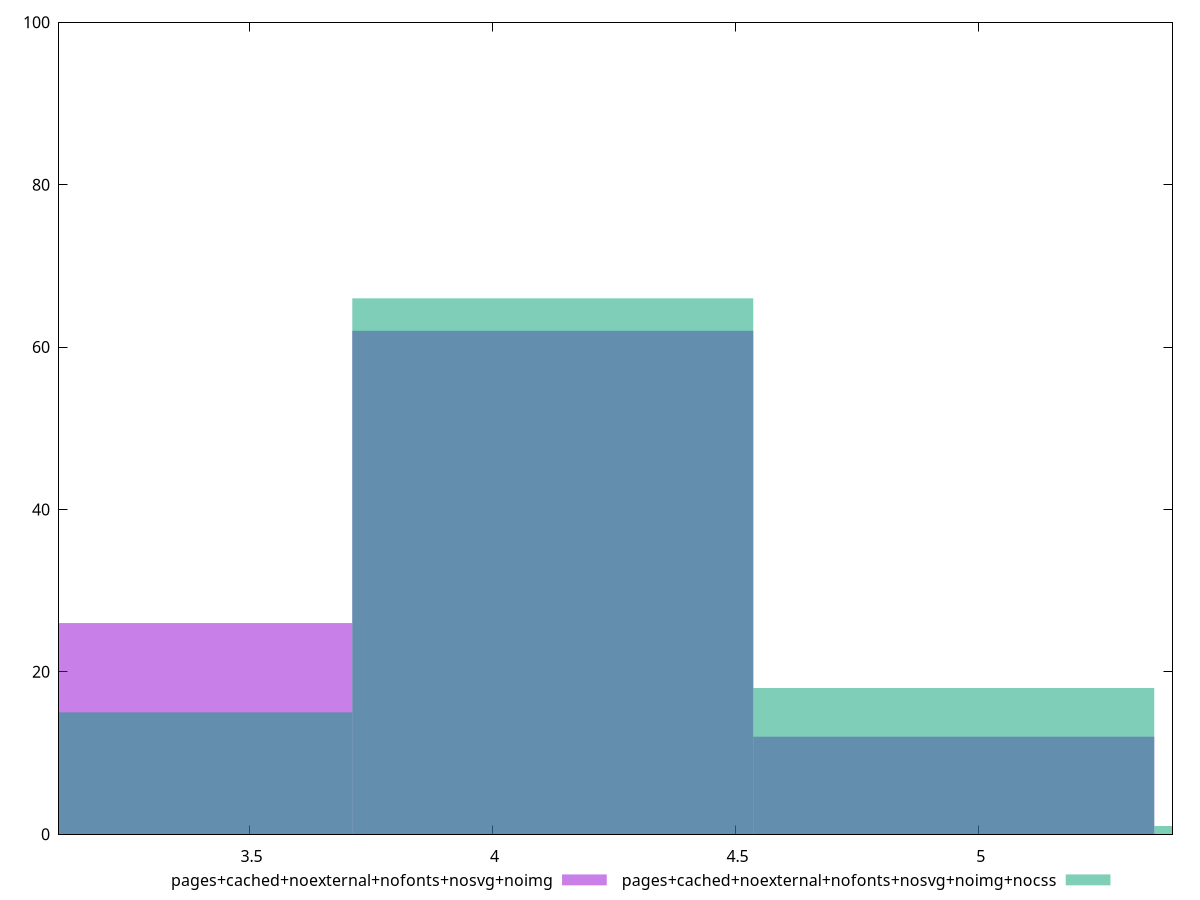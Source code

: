 reset

$pagesCachedNoexternalNofontsNosvgNoimg <<EOF
4.123930214832198 62
3.2991441718657586 26
4.948716257798638 12
EOF

$pagesCachedNoexternalNofontsNosvgNoimgNocss <<EOF
4.123930214832198 66
4.948716257798638 18
3.2991441718657586 15
5.773502300765077 1
EOF

set key outside below
set boxwidth 0.8247860429664396
set xrange [3.1083:5.3986]
set yrange [0:100]
set style fill transparent solid 0.5 noborder
set terminal svg size 640, 500 enhanced background rgb 'white'
set output "report_00007_2020-12-11T15:55:29.892Z/network-server-latency/comparison/histogram/11_vs_12.svg"

plot $pagesCachedNoexternalNofontsNosvgNoimg title "pages+cached+noexternal+nofonts+nosvg+noimg" with boxes, \
     $pagesCachedNoexternalNofontsNosvgNoimgNocss title "pages+cached+noexternal+nofonts+nosvg+noimg+nocss" with boxes

reset
